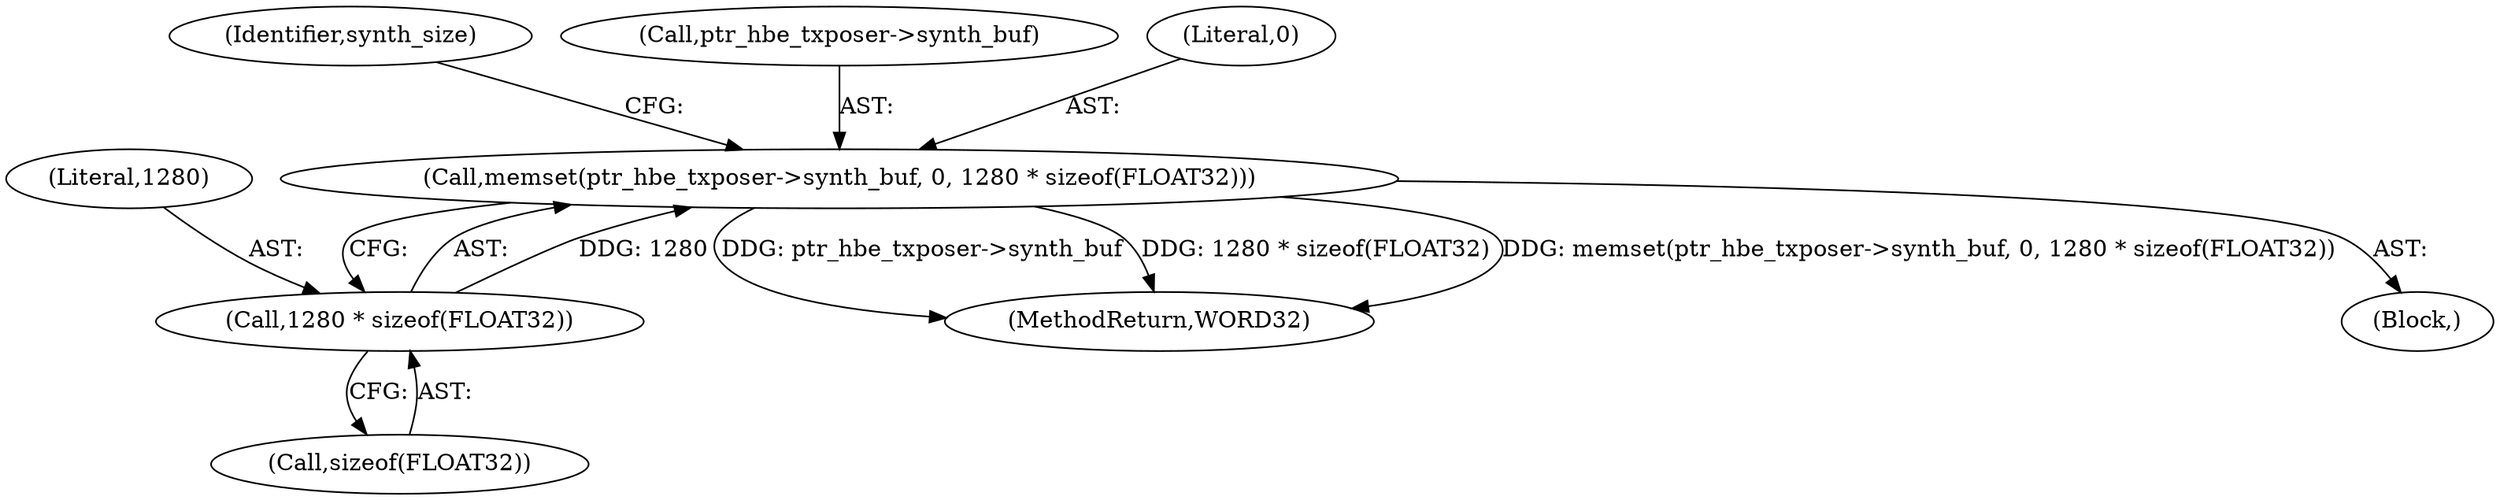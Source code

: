digraph "0_Android_04e8cd58f075bec5892e369c8deebca9c67e855c_4@API" {
"1000213" [label="(Call,memset(ptr_hbe_txposer->synth_buf, 0, 1280 * sizeof(FLOAT32)))"];
"1000218" [label="(Call,1280 * sizeof(FLOAT32))"];
"1000223" [label="(Identifier,synth_size)"];
"1000571" [label="(MethodReturn,WORD32)"];
"1000213" [label="(Call,memset(ptr_hbe_txposer->synth_buf, 0, 1280 * sizeof(FLOAT32)))"];
"1000114" [label="(Block,)"];
"1000214" [label="(Call,ptr_hbe_txposer->synth_buf)"];
"1000220" [label="(Call,sizeof(FLOAT32))"];
"1000219" [label="(Literal,1280)"];
"1000217" [label="(Literal,0)"];
"1000218" [label="(Call,1280 * sizeof(FLOAT32))"];
"1000213" -> "1000114"  [label="AST: "];
"1000213" -> "1000218"  [label="CFG: "];
"1000214" -> "1000213"  [label="AST: "];
"1000217" -> "1000213"  [label="AST: "];
"1000218" -> "1000213"  [label="AST: "];
"1000223" -> "1000213"  [label="CFG: "];
"1000213" -> "1000571"  [label="DDG: ptr_hbe_txposer->synth_buf"];
"1000213" -> "1000571"  [label="DDG: 1280 * sizeof(FLOAT32)"];
"1000213" -> "1000571"  [label="DDG: memset(ptr_hbe_txposer->synth_buf, 0, 1280 * sizeof(FLOAT32))"];
"1000218" -> "1000213"  [label="DDG: 1280"];
"1000218" -> "1000220"  [label="CFG: "];
"1000219" -> "1000218"  [label="AST: "];
"1000220" -> "1000218"  [label="AST: "];
}
